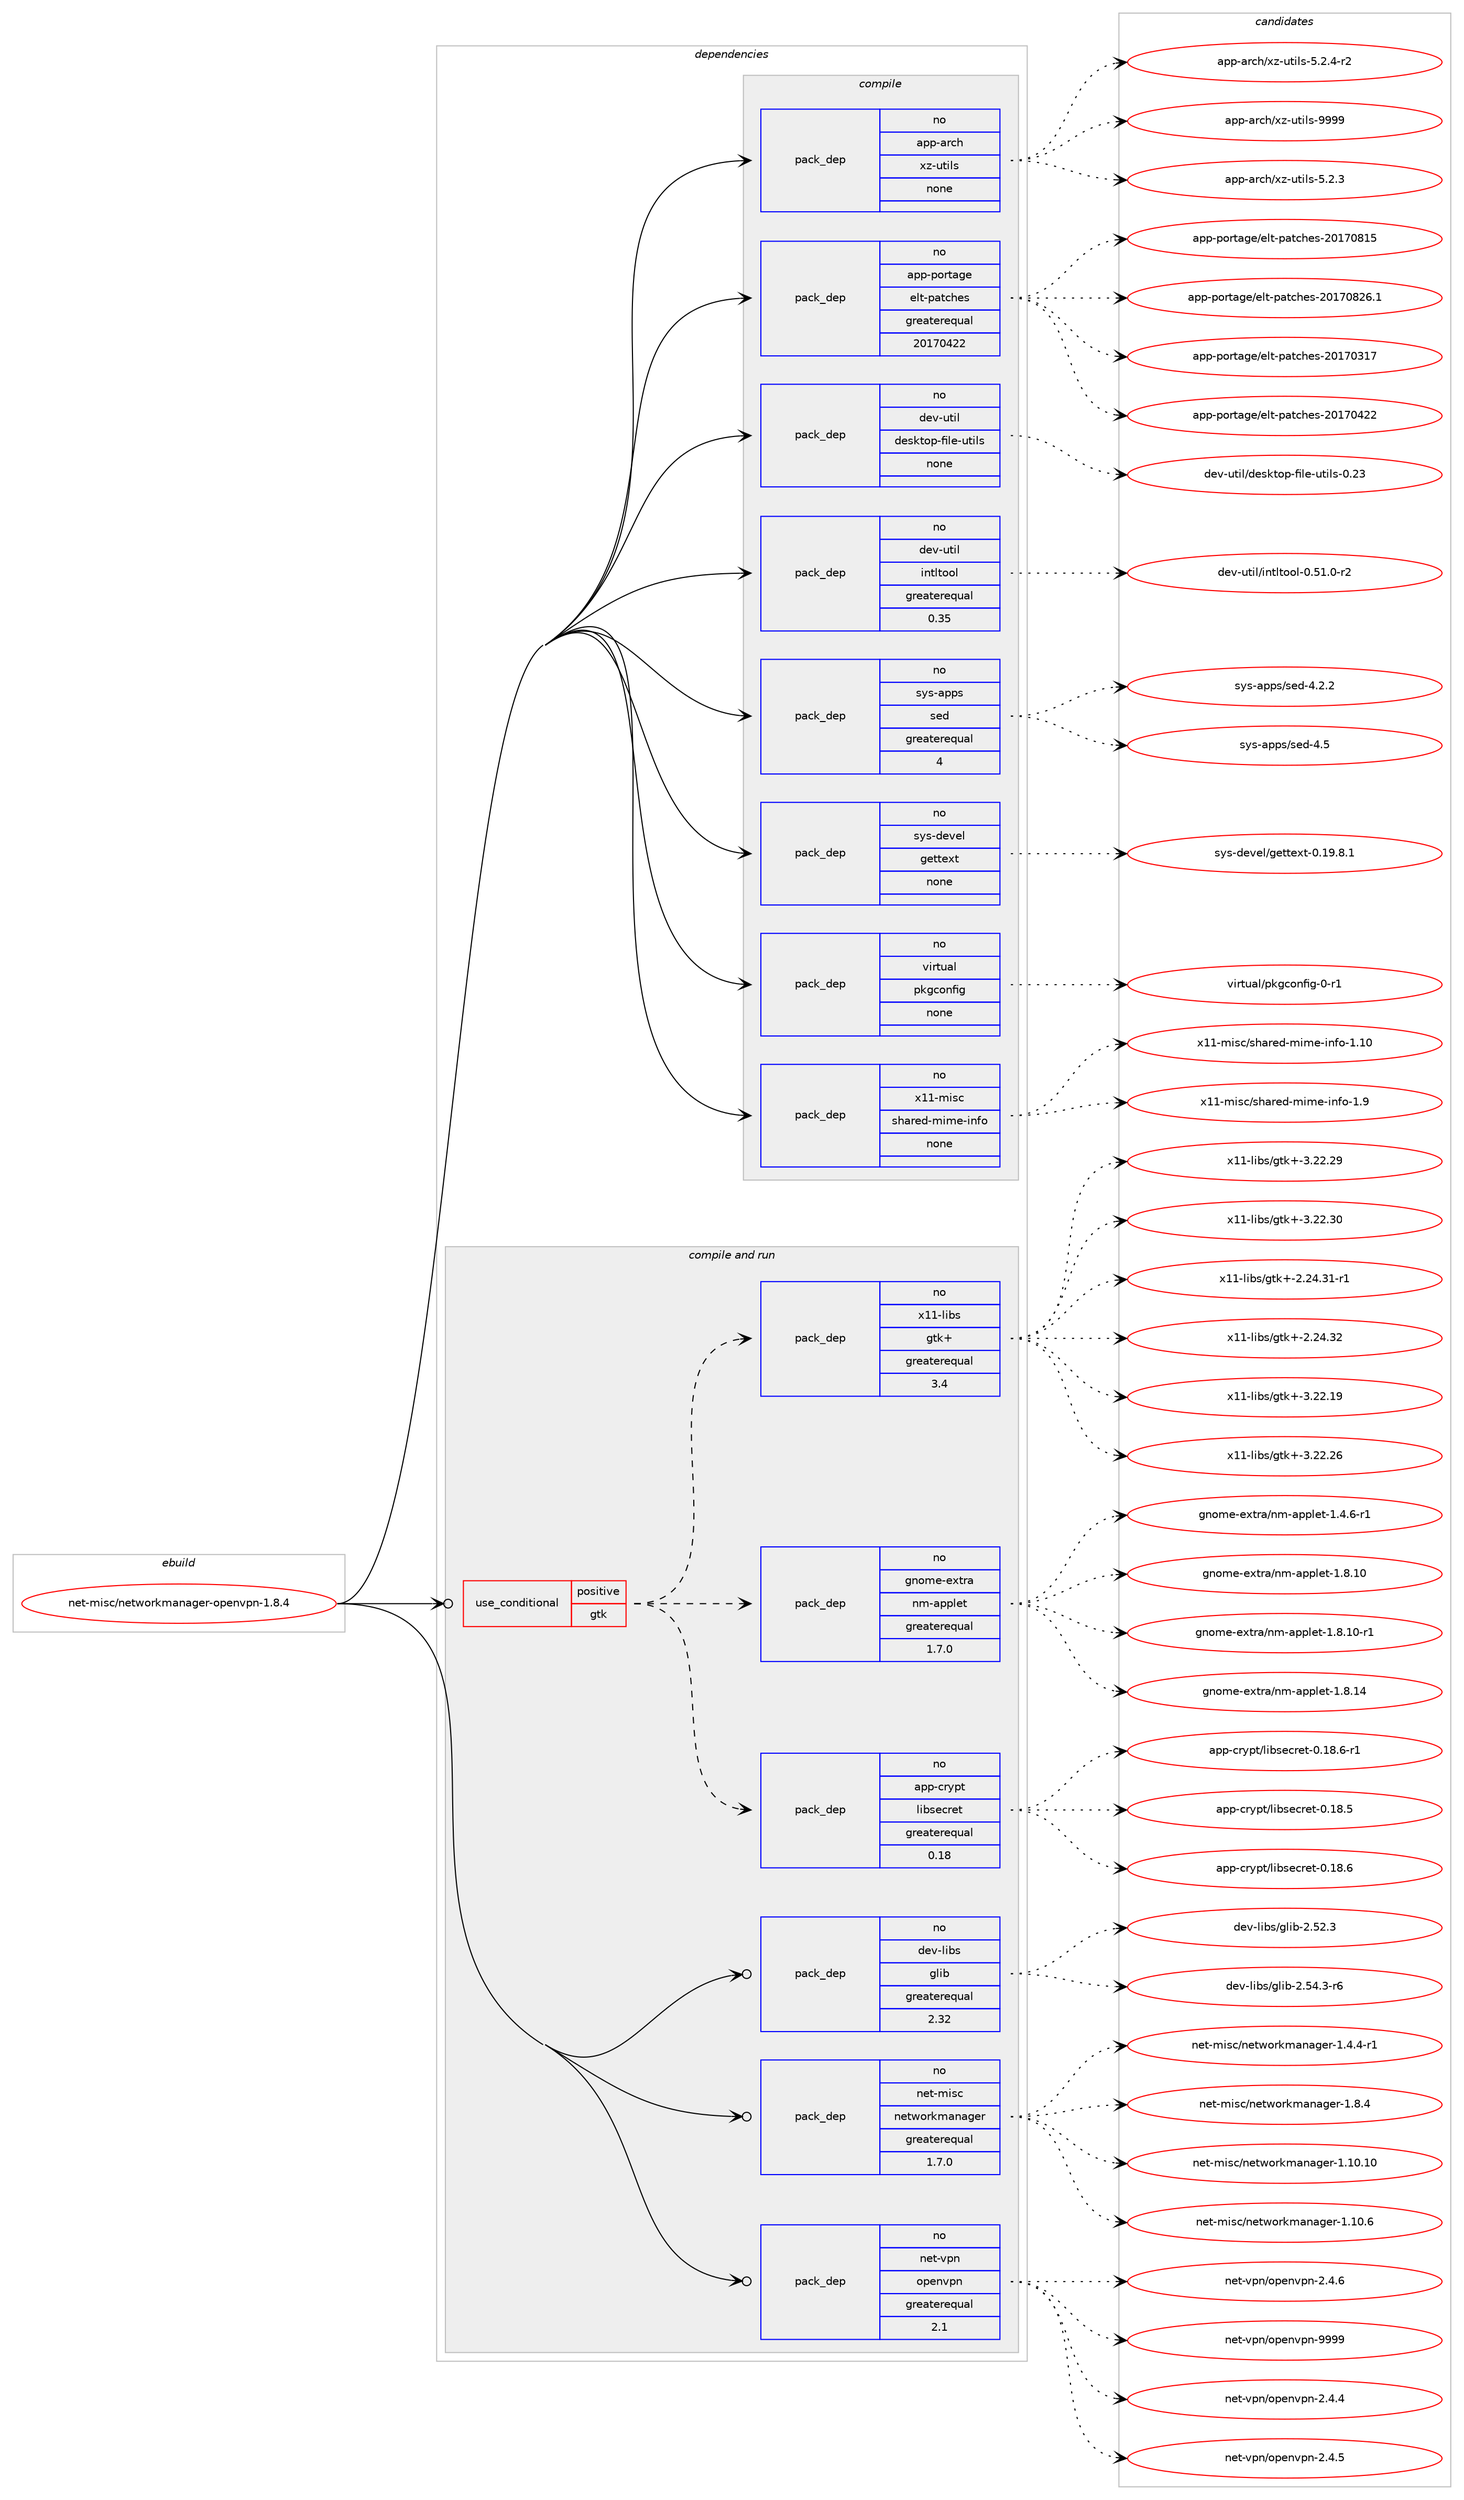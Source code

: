 digraph prolog {

# *************
# Graph options
# *************

newrank=true;
concentrate=true;
compound=true;
graph [rankdir=LR,fontname=Helvetica,fontsize=10,ranksep=1.5];#, ranksep=2.5, nodesep=0.2];
edge  [arrowhead=vee];
node  [fontname=Helvetica,fontsize=10];

# **********
# The ebuild
# **********

subgraph cluster_leftcol {
color=gray;
rank=same;
label=<<i>ebuild</i>>;
id [label="net-misc/networkmanager-openvpn-1.8.4", color=red, width=4, href="../net-misc/networkmanager-openvpn-1.8.4.svg"];
}

# ****************
# The dependencies
# ****************

subgraph cluster_midcol {
color=gray;
label=<<i>dependencies</i>>;
subgraph cluster_compile {
fillcolor="#eeeeee";
style=filled;
label=<<i>compile</i>>;
subgraph pack780 {
dependency1052 [label=<<TABLE BORDER="0" CELLBORDER="1" CELLSPACING="0" CELLPADDING="4" WIDTH="220"><TR><TD ROWSPAN="6" CELLPADDING="30">pack_dep</TD></TR><TR><TD WIDTH="110">no</TD></TR><TR><TD>app-arch</TD></TR><TR><TD>xz-utils</TD></TR><TR><TD>none</TD></TR><TR><TD></TD></TR></TABLE>>, shape=none, color=blue];
}
id:e -> dependency1052:w [weight=20,style="solid",arrowhead="vee"];
subgraph pack781 {
dependency1053 [label=<<TABLE BORDER="0" CELLBORDER="1" CELLSPACING="0" CELLPADDING="4" WIDTH="220"><TR><TD ROWSPAN="6" CELLPADDING="30">pack_dep</TD></TR><TR><TD WIDTH="110">no</TD></TR><TR><TD>app-portage</TD></TR><TR><TD>elt-patches</TD></TR><TR><TD>greaterequal</TD></TR><TR><TD>20170422</TD></TR></TABLE>>, shape=none, color=blue];
}
id:e -> dependency1053:w [weight=20,style="solid",arrowhead="vee"];
subgraph pack782 {
dependency1054 [label=<<TABLE BORDER="0" CELLBORDER="1" CELLSPACING="0" CELLPADDING="4" WIDTH="220"><TR><TD ROWSPAN="6" CELLPADDING="30">pack_dep</TD></TR><TR><TD WIDTH="110">no</TD></TR><TR><TD>dev-util</TD></TR><TR><TD>desktop-file-utils</TD></TR><TR><TD>none</TD></TR><TR><TD></TD></TR></TABLE>>, shape=none, color=blue];
}
id:e -> dependency1054:w [weight=20,style="solid",arrowhead="vee"];
subgraph pack783 {
dependency1055 [label=<<TABLE BORDER="0" CELLBORDER="1" CELLSPACING="0" CELLPADDING="4" WIDTH="220"><TR><TD ROWSPAN="6" CELLPADDING="30">pack_dep</TD></TR><TR><TD WIDTH="110">no</TD></TR><TR><TD>dev-util</TD></TR><TR><TD>intltool</TD></TR><TR><TD>greaterequal</TD></TR><TR><TD>0.35</TD></TR></TABLE>>, shape=none, color=blue];
}
id:e -> dependency1055:w [weight=20,style="solid",arrowhead="vee"];
subgraph pack784 {
dependency1056 [label=<<TABLE BORDER="0" CELLBORDER="1" CELLSPACING="0" CELLPADDING="4" WIDTH="220"><TR><TD ROWSPAN="6" CELLPADDING="30">pack_dep</TD></TR><TR><TD WIDTH="110">no</TD></TR><TR><TD>sys-apps</TD></TR><TR><TD>sed</TD></TR><TR><TD>greaterequal</TD></TR><TR><TD>4</TD></TR></TABLE>>, shape=none, color=blue];
}
id:e -> dependency1056:w [weight=20,style="solid",arrowhead="vee"];
subgraph pack785 {
dependency1057 [label=<<TABLE BORDER="0" CELLBORDER="1" CELLSPACING="0" CELLPADDING="4" WIDTH="220"><TR><TD ROWSPAN="6" CELLPADDING="30">pack_dep</TD></TR><TR><TD WIDTH="110">no</TD></TR><TR><TD>sys-devel</TD></TR><TR><TD>gettext</TD></TR><TR><TD>none</TD></TR><TR><TD></TD></TR></TABLE>>, shape=none, color=blue];
}
id:e -> dependency1057:w [weight=20,style="solid",arrowhead="vee"];
subgraph pack786 {
dependency1058 [label=<<TABLE BORDER="0" CELLBORDER="1" CELLSPACING="0" CELLPADDING="4" WIDTH="220"><TR><TD ROWSPAN="6" CELLPADDING="30">pack_dep</TD></TR><TR><TD WIDTH="110">no</TD></TR><TR><TD>virtual</TD></TR><TR><TD>pkgconfig</TD></TR><TR><TD>none</TD></TR><TR><TD></TD></TR></TABLE>>, shape=none, color=blue];
}
id:e -> dependency1058:w [weight=20,style="solid",arrowhead="vee"];
subgraph pack787 {
dependency1059 [label=<<TABLE BORDER="0" CELLBORDER="1" CELLSPACING="0" CELLPADDING="4" WIDTH="220"><TR><TD ROWSPAN="6" CELLPADDING="30">pack_dep</TD></TR><TR><TD WIDTH="110">no</TD></TR><TR><TD>x11-misc</TD></TR><TR><TD>shared-mime-info</TD></TR><TR><TD>none</TD></TR><TR><TD></TD></TR></TABLE>>, shape=none, color=blue];
}
id:e -> dependency1059:w [weight=20,style="solid",arrowhead="vee"];
}
subgraph cluster_compileandrun {
fillcolor="#eeeeee";
style=filled;
label=<<i>compile and run</i>>;
subgraph cond249 {
dependency1060 [label=<<TABLE BORDER="0" CELLBORDER="1" CELLSPACING="0" CELLPADDING="4"><TR><TD ROWSPAN="3" CELLPADDING="10">use_conditional</TD></TR><TR><TD>positive</TD></TR><TR><TD>gtk</TD></TR></TABLE>>, shape=none, color=red];
subgraph pack788 {
dependency1061 [label=<<TABLE BORDER="0" CELLBORDER="1" CELLSPACING="0" CELLPADDING="4" WIDTH="220"><TR><TD ROWSPAN="6" CELLPADDING="30">pack_dep</TD></TR><TR><TD WIDTH="110">no</TD></TR><TR><TD>app-crypt</TD></TR><TR><TD>libsecret</TD></TR><TR><TD>greaterequal</TD></TR><TR><TD>0.18</TD></TR></TABLE>>, shape=none, color=blue];
}
dependency1060:e -> dependency1061:w [weight=20,style="dashed",arrowhead="vee"];
subgraph pack789 {
dependency1062 [label=<<TABLE BORDER="0" CELLBORDER="1" CELLSPACING="0" CELLPADDING="4" WIDTH="220"><TR><TD ROWSPAN="6" CELLPADDING="30">pack_dep</TD></TR><TR><TD WIDTH="110">no</TD></TR><TR><TD>gnome-extra</TD></TR><TR><TD>nm-applet</TD></TR><TR><TD>greaterequal</TD></TR><TR><TD>1.7.0</TD></TR></TABLE>>, shape=none, color=blue];
}
dependency1060:e -> dependency1062:w [weight=20,style="dashed",arrowhead="vee"];
subgraph pack790 {
dependency1063 [label=<<TABLE BORDER="0" CELLBORDER="1" CELLSPACING="0" CELLPADDING="4" WIDTH="220"><TR><TD ROWSPAN="6" CELLPADDING="30">pack_dep</TD></TR><TR><TD WIDTH="110">no</TD></TR><TR><TD>x11-libs</TD></TR><TR><TD>gtk+</TD></TR><TR><TD>greaterequal</TD></TR><TR><TD>3.4</TD></TR></TABLE>>, shape=none, color=blue];
}
dependency1060:e -> dependency1063:w [weight=20,style="dashed",arrowhead="vee"];
}
id:e -> dependency1060:w [weight=20,style="solid",arrowhead="odotvee"];
subgraph pack791 {
dependency1064 [label=<<TABLE BORDER="0" CELLBORDER="1" CELLSPACING="0" CELLPADDING="4" WIDTH="220"><TR><TD ROWSPAN="6" CELLPADDING="30">pack_dep</TD></TR><TR><TD WIDTH="110">no</TD></TR><TR><TD>dev-libs</TD></TR><TR><TD>glib</TD></TR><TR><TD>greaterequal</TD></TR><TR><TD>2.32</TD></TR></TABLE>>, shape=none, color=blue];
}
id:e -> dependency1064:w [weight=20,style="solid",arrowhead="odotvee"];
subgraph pack792 {
dependency1065 [label=<<TABLE BORDER="0" CELLBORDER="1" CELLSPACING="0" CELLPADDING="4" WIDTH="220"><TR><TD ROWSPAN="6" CELLPADDING="30">pack_dep</TD></TR><TR><TD WIDTH="110">no</TD></TR><TR><TD>net-misc</TD></TR><TR><TD>networkmanager</TD></TR><TR><TD>greaterequal</TD></TR><TR><TD>1.7.0</TD></TR></TABLE>>, shape=none, color=blue];
}
id:e -> dependency1065:w [weight=20,style="solid",arrowhead="odotvee"];
subgraph pack793 {
dependency1066 [label=<<TABLE BORDER="0" CELLBORDER="1" CELLSPACING="0" CELLPADDING="4" WIDTH="220"><TR><TD ROWSPAN="6" CELLPADDING="30">pack_dep</TD></TR><TR><TD WIDTH="110">no</TD></TR><TR><TD>net-vpn</TD></TR><TR><TD>openvpn</TD></TR><TR><TD>greaterequal</TD></TR><TR><TD>2.1</TD></TR></TABLE>>, shape=none, color=blue];
}
id:e -> dependency1066:w [weight=20,style="solid",arrowhead="odotvee"];
}
subgraph cluster_run {
fillcolor="#eeeeee";
style=filled;
label=<<i>run</i>>;
}
}

# **************
# The candidates
# **************

subgraph cluster_choices {
rank=same;
color=gray;
label=<<i>candidates</i>>;

subgraph choice780 {
color=black;
nodesep=1;
choice971121124597114991044712012245117116105108115455346504651 [label="app-arch/xz-utils-5.2.3", color=red, width=4,href="../app-arch/xz-utils-5.2.3.svg"];
choice9711211245971149910447120122451171161051081154553465046524511450 [label="app-arch/xz-utils-5.2.4-r2", color=red, width=4,href="../app-arch/xz-utils-5.2.4-r2.svg"];
choice9711211245971149910447120122451171161051081154557575757 [label="app-arch/xz-utils-9999", color=red, width=4,href="../app-arch/xz-utils-9999.svg"];
dependency1052:e -> choice971121124597114991044712012245117116105108115455346504651:w [style=dotted,weight="100"];
dependency1052:e -> choice9711211245971149910447120122451171161051081154553465046524511450:w [style=dotted,weight="100"];
dependency1052:e -> choice9711211245971149910447120122451171161051081154557575757:w [style=dotted,weight="100"];
}
subgraph choice781 {
color=black;
nodesep=1;
choice97112112451121111141169710310147101108116451129711699104101115455048495548514955 [label="app-portage/elt-patches-20170317", color=red, width=4,href="../app-portage/elt-patches-20170317.svg"];
choice97112112451121111141169710310147101108116451129711699104101115455048495548525050 [label="app-portage/elt-patches-20170422", color=red, width=4,href="../app-portage/elt-patches-20170422.svg"];
choice97112112451121111141169710310147101108116451129711699104101115455048495548564953 [label="app-portage/elt-patches-20170815", color=red, width=4,href="../app-portage/elt-patches-20170815.svg"];
choice971121124511211111411697103101471011081164511297116991041011154550484955485650544649 [label="app-portage/elt-patches-20170826.1", color=red, width=4,href="../app-portage/elt-patches-20170826.1.svg"];
dependency1053:e -> choice97112112451121111141169710310147101108116451129711699104101115455048495548514955:w [style=dotted,weight="100"];
dependency1053:e -> choice97112112451121111141169710310147101108116451129711699104101115455048495548525050:w [style=dotted,weight="100"];
dependency1053:e -> choice97112112451121111141169710310147101108116451129711699104101115455048495548564953:w [style=dotted,weight="100"];
dependency1053:e -> choice971121124511211111411697103101471011081164511297116991041011154550484955485650544649:w [style=dotted,weight="100"];
}
subgraph choice782 {
color=black;
nodesep=1;
choice100101118451171161051084710010111510711611111245102105108101451171161051081154548465051 [label="dev-util/desktop-file-utils-0.23", color=red, width=4,href="../dev-util/desktop-file-utils-0.23.svg"];
dependency1054:e -> choice100101118451171161051084710010111510711611111245102105108101451171161051081154548465051:w [style=dotted,weight="100"];
}
subgraph choice783 {
color=black;
nodesep=1;
choice1001011184511711610510847105110116108116111111108454846534946484511450 [label="dev-util/intltool-0.51.0-r2", color=red, width=4,href="../dev-util/intltool-0.51.0-r2.svg"];
dependency1055:e -> choice1001011184511711610510847105110116108116111111108454846534946484511450:w [style=dotted,weight="100"];
}
subgraph choice784 {
color=black;
nodesep=1;
choice115121115459711211211547115101100455246504650 [label="sys-apps/sed-4.2.2", color=red, width=4,href="../sys-apps/sed-4.2.2.svg"];
choice11512111545971121121154711510110045524653 [label="sys-apps/sed-4.5", color=red, width=4,href="../sys-apps/sed-4.5.svg"];
dependency1056:e -> choice115121115459711211211547115101100455246504650:w [style=dotted,weight="100"];
dependency1056:e -> choice11512111545971121121154711510110045524653:w [style=dotted,weight="100"];
}
subgraph choice785 {
color=black;
nodesep=1;
choice1151211154510010111810110847103101116116101120116454846495746564649 [label="sys-devel/gettext-0.19.8.1", color=red, width=4,href="../sys-devel/gettext-0.19.8.1.svg"];
dependency1057:e -> choice1151211154510010111810110847103101116116101120116454846495746564649:w [style=dotted,weight="100"];
}
subgraph choice786 {
color=black;
nodesep=1;
choice11810511411611797108471121071039911111010210510345484511449 [label="virtual/pkgconfig-0-r1", color=red, width=4,href="../virtual/pkgconfig-0-r1.svg"];
dependency1058:e -> choice11810511411611797108471121071039911111010210510345484511449:w [style=dotted,weight="100"];
}
subgraph choice787 {
color=black;
nodesep=1;
choice12049494510910511599471151049711410110045109105109101451051101021114549464948 [label="x11-misc/shared-mime-info-1.10", color=red, width=4,href="../x11-misc/shared-mime-info-1.10.svg"];
choice120494945109105115994711510497114101100451091051091014510511010211145494657 [label="x11-misc/shared-mime-info-1.9", color=red, width=4,href="../x11-misc/shared-mime-info-1.9.svg"];
dependency1059:e -> choice12049494510910511599471151049711410110045109105109101451051101021114549464948:w [style=dotted,weight="100"];
dependency1059:e -> choice120494945109105115994711510497114101100451091051091014510511010211145494657:w [style=dotted,weight="100"];
}
subgraph choice788 {
color=black;
nodesep=1;
choice97112112459911412111211647108105981151019911410111645484649564653 [label="app-crypt/libsecret-0.18.5", color=red, width=4,href="../app-crypt/libsecret-0.18.5.svg"];
choice97112112459911412111211647108105981151019911410111645484649564654 [label="app-crypt/libsecret-0.18.6", color=red, width=4,href="../app-crypt/libsecret-0.18.6.svg"];
choice971121124599114121112116471081059811510199114101116454846495646544511449 [label="app-crypt/libsecret-0.18.6-r1", color=red, width=4,href="../app-crypt/libsecret-0.18.6-r1.svg"];
dependency1061:e -> choice97112112459911412111211647108105981151019911410111645484649564653:w [style=dotted,weight="100"];
dependency1061:e -> choice97112112459911412111211647108105981151019911410111645484649564654:w [style=dotted,weight="100"];
dependency1061:e -> choice971121124599114121112116471081059811510199114101116454846495646544511449:w [style=dotted,weight="100"];
}
subgraph choice789 {
color=black;
nodesep=1;
choice10311011110910145101120116114974711010945971121121081011164549465246544511449 [label="gnome-extra/nm-applet-1.4.6-r1", color=red, width=4,href="../gnome-extra/nm-applet-1.4.6-r1.svg"];
choice103110111109101451011201161149747110109459711211210810111645494656464948 [label="gnome-extra/nm-applet-1.8.10", color=red, width=4,href="../gnome-extra/nm-applet-1.8.10.svg"];
choice1031101111091014510112011611497471101094597112112108101116454946564649484511449 [label="gnome-extra/nm-applet-1.8.10-r1", color=red, width=4,href="../gnome-extra/nm-applet-1.8.10-r1.svg"];
choice103110111109101451011201161149747110109459711211210810111645494656464952 [label="gnome-extra/nm-applet-1.8.14", color=red, width=4,href="../gnome-extra/nm-applet-1.8.14.svg"];
dependency1062:e -> choice10311011110910145101120116114974711010945971121121081011164549465246544511449:w [style=dotted,weight="100"];
dependency1062:e -> choice103110111109101451011201161149747110109459711211210810111645494656464948:w [style=dotted,weight="100"];
dependency1062:e -> choice1031101111091014510112011611497471101094597112112108101116454946564649484511449:w [style=dotted,weight="100"];
dependency1062:e -> choice103110111109101451011201161149747110109459711211210810111645494656464952:w [style=dotted,weight="100"];
}
subgraph choice790 {
color=black;
nodesep=1;
choice12049494510810598115471031161074345504650524651494511449 [label="x11-libs/gtk+-2.24.31-r1", color=red, width=4,href="../x11-libs/gtk+-2.24.31-r1.svg"];
choice1204949451081059811547103116107434550465052465150 [label="x11-libs/gtk+-2.24.32", color=red, width=4,href="../x11-libs/gtk+-2.24.32.svg"];
choice1204949451081059811547103116107434551465050464957 [label="x11-libs/gtk+-3.22.19", color=red, width=4,href="../x11-libs/gtk+-3.22.19.svg"];
choice1204949451081059811547103116107434551465050465054 [label="x11-libs/gtk+-3.22.26", color=red, width=4,href="../x11-libs/gtk+-3.22.26.svg"];
choice1204949451081059811547103116107434551465050465057 [label="x11-libs/gtk+-3.22.29", color=red, width=4,href="../x11-libs/gtk+-3.22.29.svg"];
choice1204949451081059811547103116107434551465050465148 [label="x11-libs/gtk+-3.22.30", color=red, width=4,href="../x11-libs/gtk+-3.22.30.svg"];
dependency1063:e -> choice12049494510810598115471031161074345504650524651494511449:w [style=dotted,weight="100"];
dependency1063:e -> choice1204949451081059811547103116107434550465052465150:w [style=dotted,weight="100"];
dependency1063:e -> choice1204949451081059811547103116107434551465050464957:w [style=dotted,weight="100"];
dependency1063:e -> choice1204949451081059811547103116107434551465050465054:w [style=dotted,weight="100"];
dependency1063:e -> choice1204949451081059811547103116107434551465050465057:w [style=dotted,weight="100"];
dependency1063:e -> choice1204949451081059811547103116107434551465050465148:w [style=dotted,weight="100"];
}
subgraph choice791 {
color=black;
nodesep=1;
choice1001011184510810598115471031081059845504653504651 [label="dev-libs/glib-2.52.3", color=red, width=4,href="../dev-libs/glib-2.52.3.svg"];
choice10010111845108105981154710310810598455046535246514511454 [label="dev-libs/glib-2.54.3-r6", color=red, width=4,href="../dev-libs/glib-2.54.3-r6.svg"];
dependency1064:e -> choice1001011184510810598115471031081059845504653504651:w [style=dotted,weight="100"];
dependency1064:e -> choice10010111845108105981154710310810598455046535246514511454:w [style=dotted,weight="100"];
}
subgraph choice792 {
color=black;
nodesep=1;
choice11010111645109105115994711010111611911111410710997110971031011144549464948464948 [label="net-misc/networkmanager-1.10.10", color=red, width=4,href="../net-misc/networkmanager-1.10.10.svg"];
choice110101116451091051159947110101116119111114107109971109710310111445494649484654 [label="net-misc/networkmanager-1.10.6", color=red, width=4,href="../net-misc/networkmanager-1.10.6.svg"];
choice11010111645109105115994711010111611911111410710997110971031011144549465246524511449 [label="net-misc/networkmanager-1.4.4-r1", color=red, width=4,href="../net-misc/networkmanager-1.4.4-r1.svg"];
choice1101011164510910511599471101011161191111141071099711097103101114454946564652 [label="net-misc/networkmanager-1.8.4", color=red, width=4,href="../net-misc/networkmanager-1.8.4.svg"];
dependency1065:e -> choice11010111645109105115994711010111611911111410710997110971031011144549464948464948:w [style=dotted,weight="100"];
dependency1065:e -> choice110101116451091051159947110101116119111114107109971109710310111445494649484654:w [style=dotted,weight="100"];
dependency1065:e -> choice11010111645109105115994711010111611911111410710997110971031011144549465246524511449:w [style=dotted,weight="100"];
dependency1065:e -> choice1101011164510910511599471101011161191111141071099711097103101114454946564652:w [style=dotted,weight="100"];
}
subgraph choice793 {
color=black;
nodesep=1;
choice1101011164511811211047111112101110118112110455046524652 [label="net-vpn/openvpn-2.4.4", color=red, width=4,href="../net-vpn/openvpn-2.4.4.svg"];
choice1101011164511811211047111112101110118112110455046524653 [label="net-vpn/openvpn-2.4.5", color=red, width=4,href="../net-vpn/openvpn-2.4.5.svg"];
choice1101011164511811211047111112101110118112110455046524654 [label="net-vpn/openvpn-2.4.6", color=red, width=4,href="../net-vpn/openvpn-2.4.6.svg"];
choice11010111645118112110471111121011101181121104557575757 [label="net-vpn/openvpn-9999", color=red, width=4,href="../net-vpn/openvpn-9999.svg"];
dependency1066:e -> choice1101011164511811211047111112101110118112110455046524652:w [style=dotted,weight="100"];
dependency1066:e -> choice1101011164511811211047111112101110118112110455046524653:w [style=dotted,weight="100"];
dependency1066:e -> choice1101011164511811211047111112101110118112110455046524654:w [style=dotted,weight="100"];
dependency1066:e -> choice11010111645118112110471111121011101181121104557575757:w [style=dotted,weight="100"];
}
}

}
